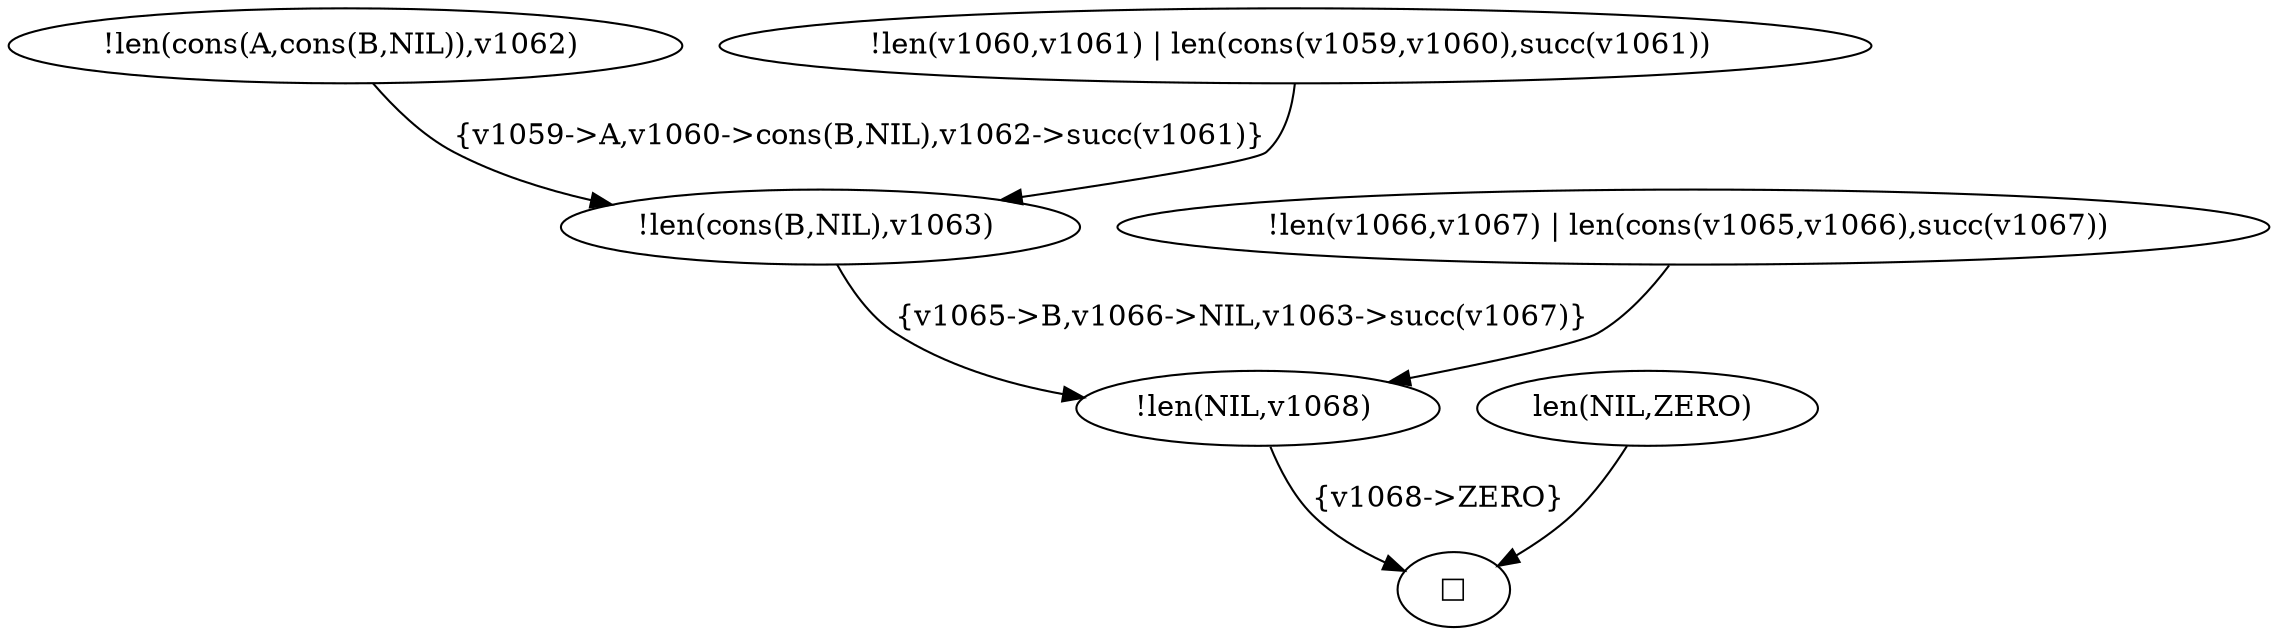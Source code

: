 digraph refutation_tree {
  CLAUSE_8[label = "!len(cons(A,cons(B,NIL)),v1062) "];
  CLAUSE_4[label = "!len(cons(B,NIL),v1063) "];
  CLAUSE_9[label = "!len(v1060,v1061) | len(cons(v1059,v1060),succ(v1061)) "];
  CLAUSE_2[label = "!len(NIL,v1068) "];
  CLAUSE_5[label = "!len(v1066,v1067) | len(cons(v1065,v1066),succ(v1067)) "];
  CLAUSE_1[label = "□"];
  CLAUSE_3[label = "len(NIL,ZERO) "];

  CLAUSE_8 -> CLAUSE_4[label = "{v1059->A,v1060->cons(B,NIL),v1062->succ(v1061)}"];
  CLAUSE_9 -> CLAUSE_4;
  CLAUSE_4 -> CLAUSE_2[label = "{v1065->B,v1066->NIL,v1063->succ(v1067)}"];
  CLAUSE_5 -> CLAUSE_2;
  CLAUSE_2 -> CLAUSE_1[label = "{v1068->ZERO}"];
  CLAUSE_3 -> CLAUSE_1;

}